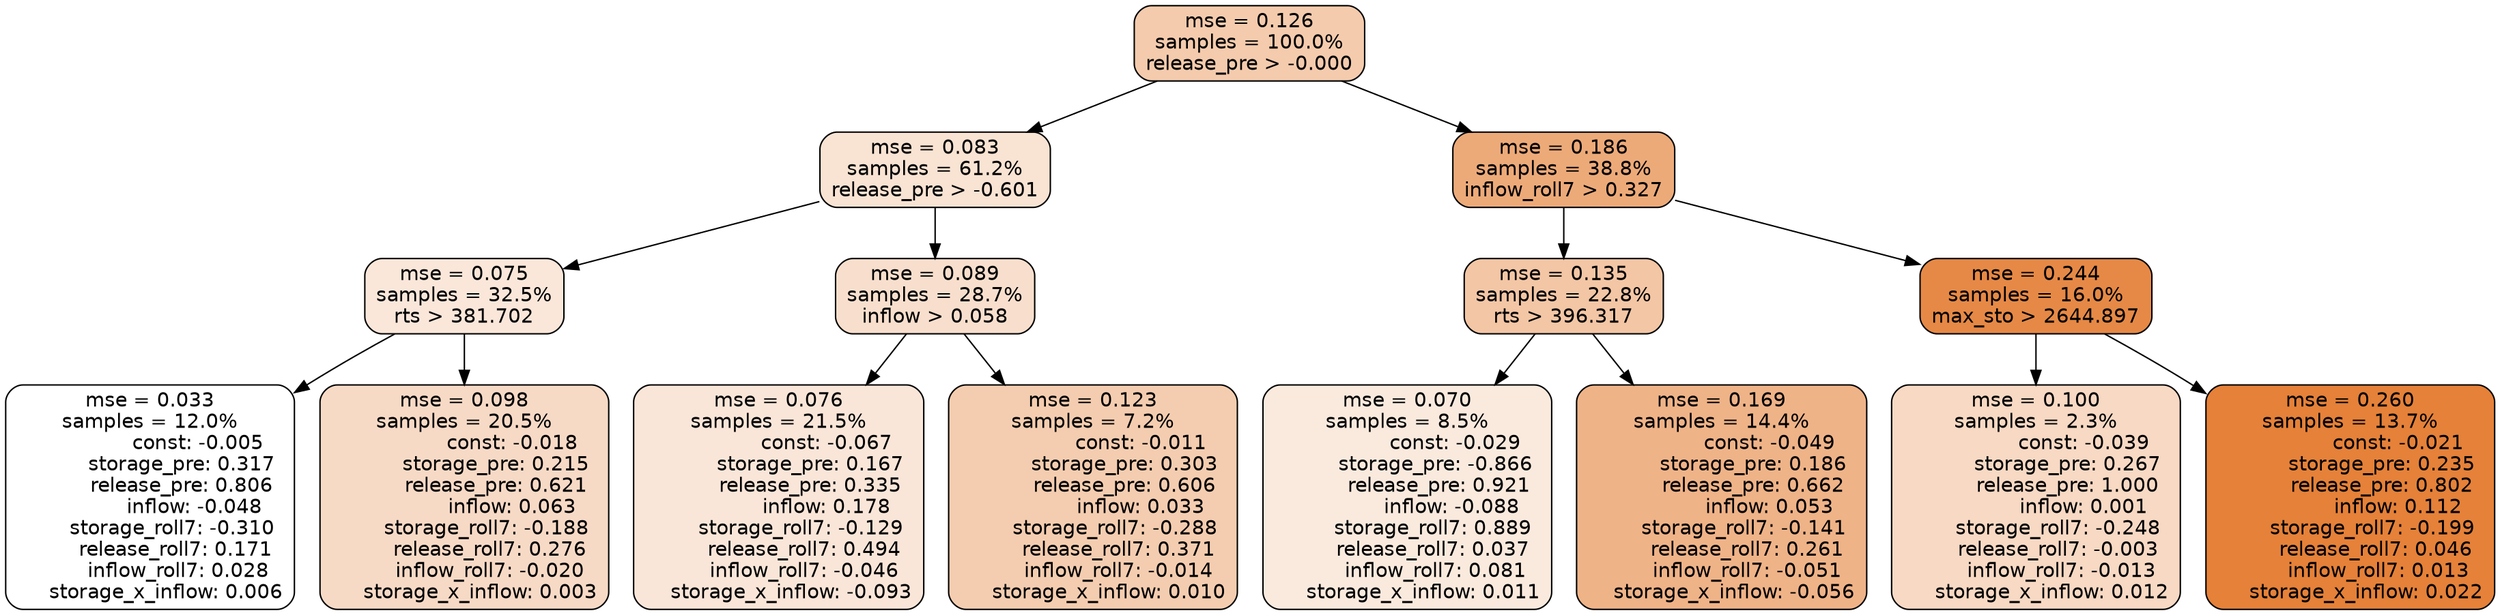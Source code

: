 digraph tree {
node [shape=rectangle, style="filled, rounded", color="black", fontname=helvetica] ;
edge [fontname=helvetica] ;
	"0" [label="mse = 0.126
samples = 100.0%
release_pre > -0.000", fillcolor="#f4cbad"]
	"1" [label="mse = 0.083
samples = 61.2%
release_pre > -0.601", fillcolor="#f9e3d3"]
	"8" [label="mse = 0.186
samples = 38.8%
inflow_roll7 > 0.327", fillcolor="#edaa79"]
	"5" [label="mse = 0.075
samples = 32.5%
rts > 381.702", fillcolor="#fae7da"]
	"2" [label="mse = 0.089
samples = 28.7%
inflow > 0.058", fillcolor="#f8dfcd"]
	"9" [label="mse = 0.135
samples = 22.8%
rts > 396.317", fillcolor="#f3c6a5"]
	"12" [label="mse = 0.244
samples = 16.0%
max_sto > 2644.897", fillcolor="#e68946"]
	"7" [label="mse = 0.033
samples = 12.0%
               const: -0.005
          storage_pre: 0.317
          release_pre: 0.806
              inflow: -0.048
       storage_roll7: -0.310
        release_roll7: 0.171
         inflow_roll7: 0.028
     storage_x_inflow: 0.006", fillcolor="#ffffff"]
	"6" [label="mse = 0.098
samples = 20.5%
               const: -0.018
          storage_pre: 0.215
          release_pre: 0.621
               inflow: 0.063
       storage_roll7: -0.188
        release_roll7: 0.276
        inflow_roll7: -0.020
     storage_x_inflow: 0.003", fillcolor="#f7dac6"]
	"3" [label="mse = 0.076
samples = 21.5%
               const: -0.067
          storage_pre: 0.167
          release_pre: 0.335
               inflow: 0.178
       storage_roll7: -0.129
        release_roll7: 0.494
        inflow_roll7: -0.046
    storage_x_inflow: -0.093", fillcolor="#fae6d9"]
	"4" [label="mse = 0.123
samples = 7.2%
               const: -0.011
          storage_pre: 0.303
          release_pre: 0.606
               inflow: 0.033
       storage_roll7: -0.288
        release_roll7: 0.371
        inflow_roll7: -0.014
     storage_x_inflow: 0.010", fillcolor="#f4cdb0"]
	"11" [label="mse = 0.070
samples = 8.5%
               const: -0.029
         storage_pre: -0.866
          release_pre: 0.921
              inflow: -0.088
        storage_roll7: 0.889
        release_roll7: 0.037
         inflow_roll7: 0.081
     storage_x_inflow: 0.011", fillcolor="#faeade"]
	"10" [label="mse = 0.169
samples = 14.4%
               const: -0.049
          storage_pre: 0.186
          release_pre: 0.662
               inflow: 0.053
       storage_roll7: -0.141
        release_roll7: 0.261
        inflow_roll7: -0.051
    storage_x_inflow: -0.056", fillcolor="#efb388"]
	"14" [label="mse = 0.100
samples = 2.3%
               const: -0.039
          storage_pre: 0.267
          release_pre: 1.000
               inflow: 0.001
       storage_roll7: -0.248
       release_roll7: -0.003
        inflow_roll7: -0.013
     storage_x_inflow: 0.012", fillcolor="#f7d9c4"]
	"13" [label="mse = 0.260
samples = 13.7%
               const: -0.021
          storage_pre: 0.235
          release_pre: 0.802
               inflow: 0.112
       storage_roll7: -0.199
        release_roll7: 0.046
         inflow_roll7: 0.013
     storage_x_inflow: 0.022", fillcolor="#e58139"]

	"0" -> "1"
	"0" -> "8"
	"1" -> "2"
	"1" -> "5"
	"8" -> "9"
	"8" -> "12"
	"5" -> "6"
	"5" -> "7"
	"2" -> "3"
	"2" -> "4"
	"9" -> "10"
	"9" -> "11"
	"12" -> "13"
	"12" -> "14"
}